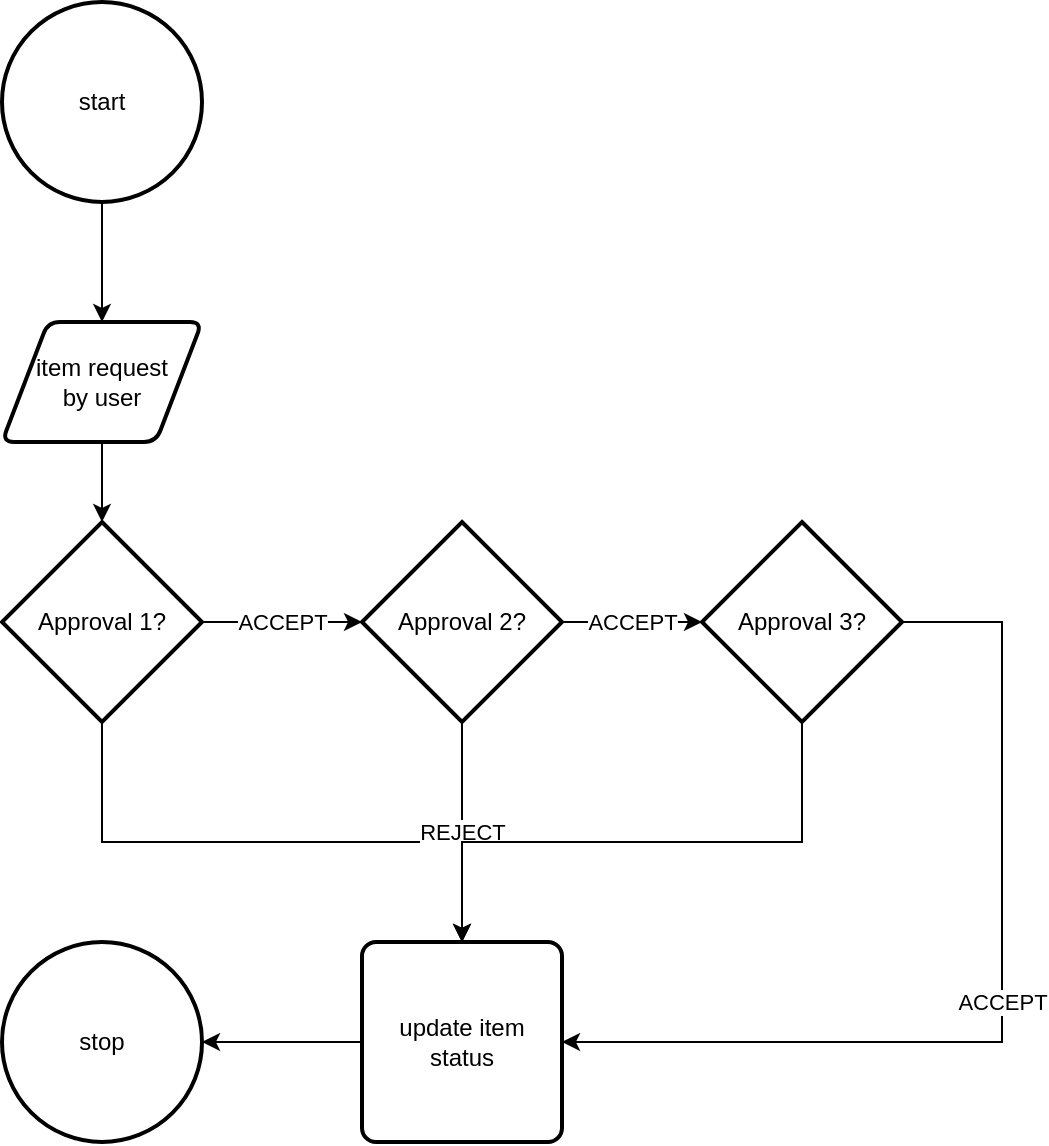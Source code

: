 <mxfile version="26.0.4" pages="2">
  <diagram name="Page-1" id="X-R5aV2ubcsG0hgeDs3M">
    <mxGraphModel dx="819" dy="481" grid="1" gridSize="10" guides="1" tooltips="1" connect="1" arrows="1" fold="1" page="1" pageScale="1" pageWidth="850" pageHeight="1100" math="0" shadow="0">
      <root>
        <mxCell id="0" />
        <mxCell id="1" parent="0" />
        <mxCell id="y_xvxp8sVuu4Cgsq3Gke-3" value="" style="edgeStyle=orthogonalEdgeStyle;rounded=0;orthogonalLoop=1;jettySize=auto;html=1;" edge="1" parent="1" source="y_xvxp8sVuu4Cgsq3Gke-1" target="y_xvxp8sVuu4Cgsq3Gke-2">
          <mxGeometry relative="1" as="geometry" />
        </mxCell>
        <mxCell id="y_xvxp8sVuu4Cgsq3Gke-1" value="start" style="strokeWidth=2;html=1;shape=mxgraph.flowchart.start_2;whiteSpace=wrap;" vertex="1" parent="1">
          <mxGeometry x="260" y="240" width="100" height="100" as="geometry" />
        </mxCell>
        <mxCell id="y_xvxp8sVuu4Cgsq3Gke-5" value="" style="edgeStyle=orthogonalEdgeStyle;rounded=0;orthogonalLoop=1;jettySize=auto;html=1;" edge="1" parent="1" source="y_xvxp8sVuu4Cgsq3Gke-2" target="y_xvxp8sVuu4Cgsq3Gke-4">
          <mxGeometry relative="1" as="geometry" />
        </mxCell>
        <mxCell id="y_xvxp8sVuu4Cgsq3Gke-2" value="item request&lt;br&gt;by user" style="shape=parallelogram;html=1;strokeWidth=2;perimeter=parallelogramPerimeter;whiteSpace=wrap;rounded=1;arcSize=12;size=0.23;" vertex="1" parent="1">
          <mxGeometry x="260" y="400" width="100" height="60" as="geometry" />
        </mxCell>
        <mxCell id="y_xvxp8sVuu4Cgsq3Gke-10" value="ACCEPT" style="edgeStyle=orthogonalEdgeStyle;rounded=0;orthogonalLoop=1;jettySize=auto;html=1;" edge="1" parent="1" source="y_xvxp8sVuu4Cgsq3Gke-4" target="y_xvxp8sVuu4Cgsq3Gke-9">
          <mxGeometry relative="1" as="geometry" />
        </mxCell>
        <mxCell id="y_xvxp8sVuu4Cgsq3Gke-26" style="edgeStyle=orthogonalEdgeStyle;rounded=0;orthogonalLoop=1;jettySize=auto;html=1;" edge="1" parent="1" source="y_xvxp8sVuu4Cgsq3Gke-4" target="y_xvxp8sVuu4Cgsq3Gke-21">
          <mxGeometry relative="1" as="geometry">
            <Array as="points">
              <mxPoint x="310" y="660" />
              <mxPoint x="490" y="660" />
            </Array>
          </mxGeometry>
        </mxCell>
        <mxCell id="y_xvxp8sVuu4Cgsq3Gke-4" value="Approval 1?" style="strokeWidth=2;html=1;shape=mxgraph.flowchart.decision;whiteSpace=wrap;" vertex="1" parent="1">
          <mxGeometry x="260" y="500" width="100" height="100" as="geometry" />
        </mxCell>
        <mxCell id="y_xvxp8sVuu4Cgsq3Gke-6" value="stop" style="strokeWidth=2;html=1;shape=mxgraph.flowchart.start_2;whiteSpace=wrap;" vertex="1" parent="1">
          <mxGeometry x="260" y="710" width="100" height="100" as="geometry" />
        </mxCell>
        <mxCell id="y_xvxp8sVuu4Cgsq3Gke-13" value="ACCEPT" style="edgeStyle=orthogonalEdgeStyle;rounded=0;orthogonalLoop=1;jettySize=auto;html=1;" edge="1" parent="1" source="y_xvxp8sVuu4Cgsq3Gke-9" target="y_xvxp8sVuu4Cgsq3Gke-12">
          <mxGeometry relative="1" as="geometry" />
        </mxCell>
        <mxCell id="y_xvxp8sVuu4Cgsq3Gke-27" value="REJECT" style="edgeStyle=orthogonalEdgeStyle;rounded=0;orthogonalLoop=1;jettySize=auto;html=1;" edge="1" parent="1" source="y_xvxp8sVuu4Cgsq3Gke-9" target="y_xvxp8sVuu4Cgsq3Gke-21">
          <mxGeometry relative="1" as="geometry" />
        </mxCell>
        <mxCell id="y_xvxp8sVuu4Cgsq3Gke-9" value="Approval 2?" style="strokeWidth=2;html=1;shape=mxgraph.flowchart.decision;whiteSpace=wrap;" vertex="1" parent="1">
          <mxGeometry x="440" y="500" width="100" height="100" as="geometry" />
        </mxCell>
        <mxCell id="y_xvxp8sVuu4Cgsq3Gke-19" value="ACCEPT" style="edgeStyle=orthogonalEdgeStyle;rounded=0;orthogonalLoop=1;jettySize=auto;html=1;" edge="1" parent="1" source="y_xvxp8sVuu4Cgsq3Gke-12" target="y_xvxp8sVuu4Cgsq3Gke-21">
          <mxGeometry relative="1" as="geometry">
            <mxPoint x="710" y="760.029" as="targetPoint" />
            <Array as="points">
              <mxPoint x="760" y="550" />
              <mxPoint x="760" y="760" />
            </Array>
          </mxGeometry>
        </mxCell>
        <mxCell id="y_xvxp8sVuu4Cgsq3Gke-28" value="" style="edgeStyle=orthogonalEdgeStyle;rounded=0;orthogonalLoop=1;jettySize=auto;html=1;" edge="1" parent="1" source="y_xvxp8sVuu4Cgsq3Gke-12" target="y_xvxp8sVuu4Cgsq3Gke-21">
          <mxGeometry relative="1" as="geometry">
            <Array as="points">
              <mxPoint x="660" y="660" />
              <mxPoint x="490" y="660" />
            </Array>
          </mxGeometry>
        </mxCell>
        <mxCell id="y_xvxp8sVuu4Cgsq3Gke-12" value="Approval 3?" style="strokeWidth=2;html=1;shape=mxgraph.flowchart.decision;whiteSpace=wrap;" vertex="1" parent="1">
          <mxGeometry x="610" y="500" width="100" height="100" as="geometry" />
        </mxCell>
        <mxCell id="y_xvxp8sVuu4Cgsq3Gke-23" value="" style="edgeStyle=orthogonalEdgeStyle;rounded=0;orthogonalLoop=1;jettySize=auto;html=1;" edge="1" parent="1" source="y_xvxp8sVuu4Cgsq3Gke-21" target="y_xvxp8sVuu4Cgsq3Gke-6">
          <mxGeometry relative="1" as="geometry" />
        </mxCell>
        <mxCell id="y_xvxp8sVuu4Cgsq3Gke-21" value="update item status" style="rounded=1;whiteSpace=wrap;html=1;absoluteArcSize=1;arcSize=14;strokeWidth=2;" vertex="1" parent="1">
          <mxGeometry x="440" y="710" width="100" height="100" as="geometry" />
        </mxCell>
      </root>
    </mxGraphModel>
  </diagram>
  <diagram id="Gvjl79DiLlwqAiE7sLir" name="Page-2">
    <mxGraphModel dx="1687" dy="991" grid="1" gridSize="10" guides="1" tooltips="1" connect="1" arrows="1" fold="1" page="1" pageScale="1" pageWidth="850" pageHeight="1100" math="0" shadow="0">
      <root>
        <mxCell id="0" />
        <mxCell id="1" parent="0" />
        <mxCell id="tdC4Pb5TPJU7Rk1lrs03-1" value="user" style="shape=umlLifeline;perimeter=lifelinePerimeter;whiteSpace=wrap;html=1;container=1;dropTarget=0;collapsible=0;recursiveResize=0;outlineConnect=0;portConstraint=eastwest;newEdgeStyle={&quot;curved&quot;:0,&quot;rounded&quot;:0};participant=umlActor;" vertex="1" parent="1">
          <mxGeometry x="190" y="240" width="20" height="320" as="geometry" />
        </mxCell>
        <mxCell id="tdC4Pb5TPJU7Rk1lrs03-5" value="" style="html=1;points=[[0,0,0,0,5],[0,1,0,0,-5],[1,0,0,0,5],[1,1,0,0,-5]];perimeter=orthogonalPerimeter;outlineConnect=0;targetShapes=umlLifeline;portConstraint=eastwest;newEdgeStyle={&quot;curved&quot;:0,&quot;rounded&quot;:0};" vertex="1" parent="tdC4Pb5TPJU7Rk1lrs03-1">
          <mxGeometry x="5" y="70" width="10" height="220" as="geometry" />
        </mxCell>
        <mxCell id="tdC4Pb5TPJU7Rk1lrs03-2" value="Item" style="shape=umlLifeline;perimeter=lifelinePerimeter;whiteSpace=wrap;html=1;container=1;dropTarget=0;collapsible=0;recursiveResize=0;outlineConnect=0;portConstraint=eastwest;newEdgeStyle={&quot;curved&quot;:0,&quot;rounded&quot;:0};" vertex="1" parent="1">
          <mxGeometry x="360" y="240" width="100" height="320" as="geometry" />
        </mxCell>
        <mxCell id="tdC4Pb5TPJU7Rk1lrs03-7" value="" style="html=1;points=[[0,0,0,0,5],[0,1,0,0,-5],[1,0,0,0,5],[1,1,0,0,-5]];perimeter=orthogonalPerimeter;outlineConnect=0;targetShapes=umlLifeline;portConstraint=eastwest;newEdgeStyle={&quot;curved&quot;:0,&quot;rounded&quot;:0};" vertex="1" parent="tdC4Pb5TPJU7Rk1lrs03-2">
          <mxGeometry x="45" y="100" width="10" height="30" as="geometry" />
        </mxCell>
        <mxCell id="wv1BRFR0x8gIeyml2xaa-9" value="" style="html=1;points=[[0,0,0,0,5],[0,1,0,0,-5],[1,0,0,0,5],[1,1,0,0,-5]];perimeter=orthogonalPerimeter;outlineConnect=0;targetShapes=umlLifeline;portConstraint=eastwest;newEdgeStyle={&quot;curved&quot;:0,&quot;rounded&quot;:0};" vertex="1" parent="tdC4Pb5TPJU7Rk1lrs03-2">
          <mxGeometry x="45" y="200" width="10" height="30" as="geometry" />
        </mxCell>
        <mxCell id="tdC4Pb5TPJU7Rk1lrs03-3" value="approval" style="shape=umlLifeline;perimeter=lifelinePerimeter;whiteSpace=wrap;html=1;container=1;dropTarget=0;collapsible=0;recursiveResize=0;outlineConnect=0;portConstraint=eastwest;newEdgeStyle={&quot;curved&quot;:0,&quot;rounded&quot;:0};participant=umlActor;" vertex="1" parent="1">
          <mxGeometry x="510" y="240" width="25" height="320" as="geometry" />
        </mxCell>
        <mxCell id="tdC4Pb5TPJU7Rk1lrs03-8" value="" style="html=1;points=[[0,0,0,0,5],[0,1,0,0,-5],[1,0,0,0,5],[1,1,0,0,-5]];perimeter=orthogonalPerimeter;outlineConnect=0;targetShapes=umlLifeline;portConstraint=eastwest;newEdgeStyle={&quot;curved&quot;:0,&quot;rounded&quot;:0};" vertex="1" parent="tdC4Pb5TPJU7Rk1lrs03-3">
          <mxGeometry x="7.5" y="130" width="10" height="30" as="geometry" />
        </mxCell>
        <mxCell id="wv1BRFR0x8gIeyml2xaa-14" value="" style="html=1;points=[[0,0,0,0,5],[0,1,0,0,-5],[1,0,0,0,5],[1,1,0,0,-5]];perimeter=orthogonalPerimeter;outlineConnect=0;targetShapes=umlLifeline;portConstraint=eastwest;newEdgeStyle={&quot;curved&quot;:0,&quot;rounded&quot;:0};" vertex="1" parent="tdC4Pb5TPJU7Rk1lrs03-3">
          <mxGeometry x="7.5" y="230" width="10" height="30" as="geometry" />
        </mxCell>
        <mxCell id="tdC4Pb5TPJU7Rk1lrs03-4" value="Approval" style="shape=umlLifeline;perimeter=lifelinePerimeter;whiteSpace=wrap;html=1;container=1;dropTarget=0;collapsible=0;recursiveResize=0;outlineConnect=0;portConstraint=eastwest;newEdgeStyle={&quot;curved&quot;:0,&quot;rounded&quot;:0};" vertex="1" parent="1">
          <mxGeometry x="600" y="240" width="100" height="320" as="geometry" />
        </mxCell>
        <mxCell id="tdC4Pb5TPJU7Rk1lrs03-13" value="" style="html=1;points=[[0,0,0,0,5],[0,1,0,0,-5],[1,0,0,0,5],[1,1,0,0,-5]];perimeter=orthogonalPerimeter;outlineConnect=0;targetShapes=umlLifeline;portConstraint=eastwest;newEdgeStyle={&quot;curved&quot;:0,&quot;rounded&quot;:0};" vertex="1" parent="tdC4Pb5TPJU7Rk1lrs03-4">
          <mxGeometry x="45" y="260" width="10" height="30" as="geometry" />
        </mxCell>
        <mxCell id="tdC4Pb5TPJU7Rk1lrs03-9" value="send notif" style="html=1;verticalAlign=bottom;endArrow=block;curved=0;rounded=0;" edge="1" parent="1" source="tdC4Pb5TPJU7Rk1lrs03-7" target="tdC4Pb5TPJU7Rk1lrs03-8">
          <mxGeometry width="80" relative="1" as="geometry">
            <mxPoint x="410" y="340" as="sourcePoint" />
            <mxPoint x="520" y="340" as="targetPoint" />
            <Array as="points">
              <mxPoint x="460" y="370" />
              <mxPoint x="490" y="370" />
            </Array>
          </mxGeometry>
        </mxCell>
        <mxCell id="wv1BRFR0x8gIeyml2xaa-1" value="login" style="shape=umlLifeline;perimeter=lifelinePerimeter;whiteSpace=wrap;html=1;container=1;dropTarget=0;collapsible=0;recursiveResize=0;outlineConnect=0;portConstraint=eastwest;newEdgeStyle={&quot;curved&quot;:0,&quot;rounded&quot;:0};participant=umlBoundary;" vertex="1" parent="1">
          <mxGeometry x="270" y="240" width="50" height="320" as="geometry" />
        </mxCell>
        <mxCell id="wv1BRFR0x8gIeyml2xaa-2" value="" style="html=1;points=[[0,0,0,0,5],[0,1,0,0,-5],[1,0,0,0,5],[1,1,0,0,-5]];perimeter=orthogonalPerimeter;outlineConnect=0;targetShapes=umlLifeline;portConstraint=eastwest;newEdgeStyle={&quot;curved&quot;:0,&quot;rounded&quot;:0};" vertex="1" parent="wv1BRFR0x8gIeyml2xaa-1">
          <mxGeometry x="20" y="70" width="10" height="150" as="geometry" />
        </mxCell>
        <mxCell id="wv1BRFR0x8gIeyml2xaa-3" value="user need" style="html=1;verticalAlign=bottom;endArrow=block;curved=0;rounded=0;" edge="1" parent="1" source="tdC4Pb5TPJU7Rk1lrs03-5" target="wv1BRFR0x8gIeyml2xaa-2">
          <mxGeometry width="80" relative="1" as="geometry">
            <mxPoint x="340" y="350" as="sourcePoint" />
            <mxPoint x="420" y="350" as="targetPoint" />
            <Array as="points">
              <mxPoint x="250" y="310" />
            </Array>
          </mxGeometry>
        </mxCell>
        <mxCell id="wv1BRFR0x8gIeyml2xaa-4" value="request" style="html=1;verticalAlign=bottom;endArrow=block;curved=0;rounded=0;" edge="1" parent="1" source="wv1BRFR0x8gIeyml2xaa-2" target="tdC4Pb5TPJU7Rk1lrs03-7">
          <mxGeometry width="80" relative="1" as="geometry">
            <mxPoint x="310" y="320" as="sourcePoint" />
            <mxPoint x="395" y="320" as="targetPoint" />
            <Array as="points">
              <mxPoint x="350" y="340" />
            </Array>
          </mxGeometry>
        </mxCell>
        <mxCell id="wv1BRFR0x8gIeyml2xaa-7" value="approval needs" style="html=1;verticalAlign=bottom;endArrow=open;dashed=1;endSize=8;curved=0;rounded=0;" edge="1" parent="1" source="tdC4Pb5TPJU7Rk1lrs03-8" target="wv1BRFR0x8gIeyml2xaa-2">
          <mxGeometry relative="1" as="geometry">
            <mxPoint x="420" y="400" as="sourcePoint" />
            <mxPoint x="340" y="400" as="targetPoint" />
            <Array as="points">
              <mxPoint x="410" y="400" />
            </Array>
          </mxGeometry>
        </mxCell>
        <mxCell id="wv1BRFR0x8gIeyml2xaa-8" value="check" style="html=1;verticalAlign=bottom;endArrow=block;curved=0;rounded=0;" edge="1" parent="1" source="wv1BRFR0x8gIeyml2xaa-2" target="wv1BRFR0x8gIeyml2xaa-9">
          <mxGeometry width="80" relative="1" as="geometry">
            <mxPoint x="345" y="440" as="sourcePoint" />
            <mxPoint x="370" y="440" as="targetPoint" />
          </mxGeometry>
        </mxCell>
        <mxCell id="wv1BRFR0x8gIeyml2xaa-15" value="item approved by" style="html=1;verticalAlign=bottom;endArrow=block;curved=0;rounded=0;" edge="1" parent="1" source="wv1BRFR0x8gIeyml2xaa-9" target="wv1BRFR0x8gIeyml2xaa-14">
          <mxGeometry width="80" relative="1" as="geometry">
            <mxPoint x="380" y="450" as="sourcePoint" />
            <mxPoint x="460" y="450" as="targetPoint" />
          </mxGeometry>
        </mxCell>
        <mxCell id="wv1BRFR0x8gIeyml2xaa-16" value="update" style="html=1;verticalAlign=bottom;endArrow=block;curved=0;rounded=0;" edge="1" parent="1" source="wv1BRFR0x8gIeyml2xaa-14" target="tdC4Pb5TPJU7Rk1lrs03-13">
          <mxGeometry width="80" relative="1" as="geometry">
            <mxPoint x="535" y="500" as="sourcePoint" />
            <mxPoint x="615" y="500" as="targetPoint" />
          </mxGeometry>
        </mxCell>
        <mxCell id="wv1BRFR0x8gIeyml2xaa-17" value="item with status" style="html=1;verticalAlign=bottom;endArrow=open;dashed=1;endSize=8;curved=0;rounded=0;" edge="1" parent="1" source="tdC4Pb5TPJU7Rk1lrs03-13" target="tdC4Pb5TPJU7Rk1lrs03-5">
          <mxGeometry relative="1" as="geometry">
            <mxPoint x="460" y="500" as="sourcePoint" />
            <mxPoint x="380" y="500" as="targetPoint" />
            <Array as="points">
              <mxPoint x="430" y="530" />
            </Array>
          </mxGeometry>
        </mxCell>
        <mxCell id="wv1BRFR0x8gIeyml2xaa-18" value="Things to consider&lt;div&gt;&lt;div&gt;You need to know how approval works in your place.&lt;/div&gt;&lt;div&gt;For example, approval for an item needs to require 2 levels of approval&lt;/div&gt;&lt;/div&gt;" style="text;html=1;align=left;verticalAlign=middle;resizable=0;points=[];autosize=1;strokeColor=none;fillColor=none;" vertex="1" parent="1">
          <mxGeometry x="190" y="150" width="400" height="60" as="geometry" />
        </mxCell>
      </root>
    </mxGraphModel>
  </diagram>
</mxfile>

